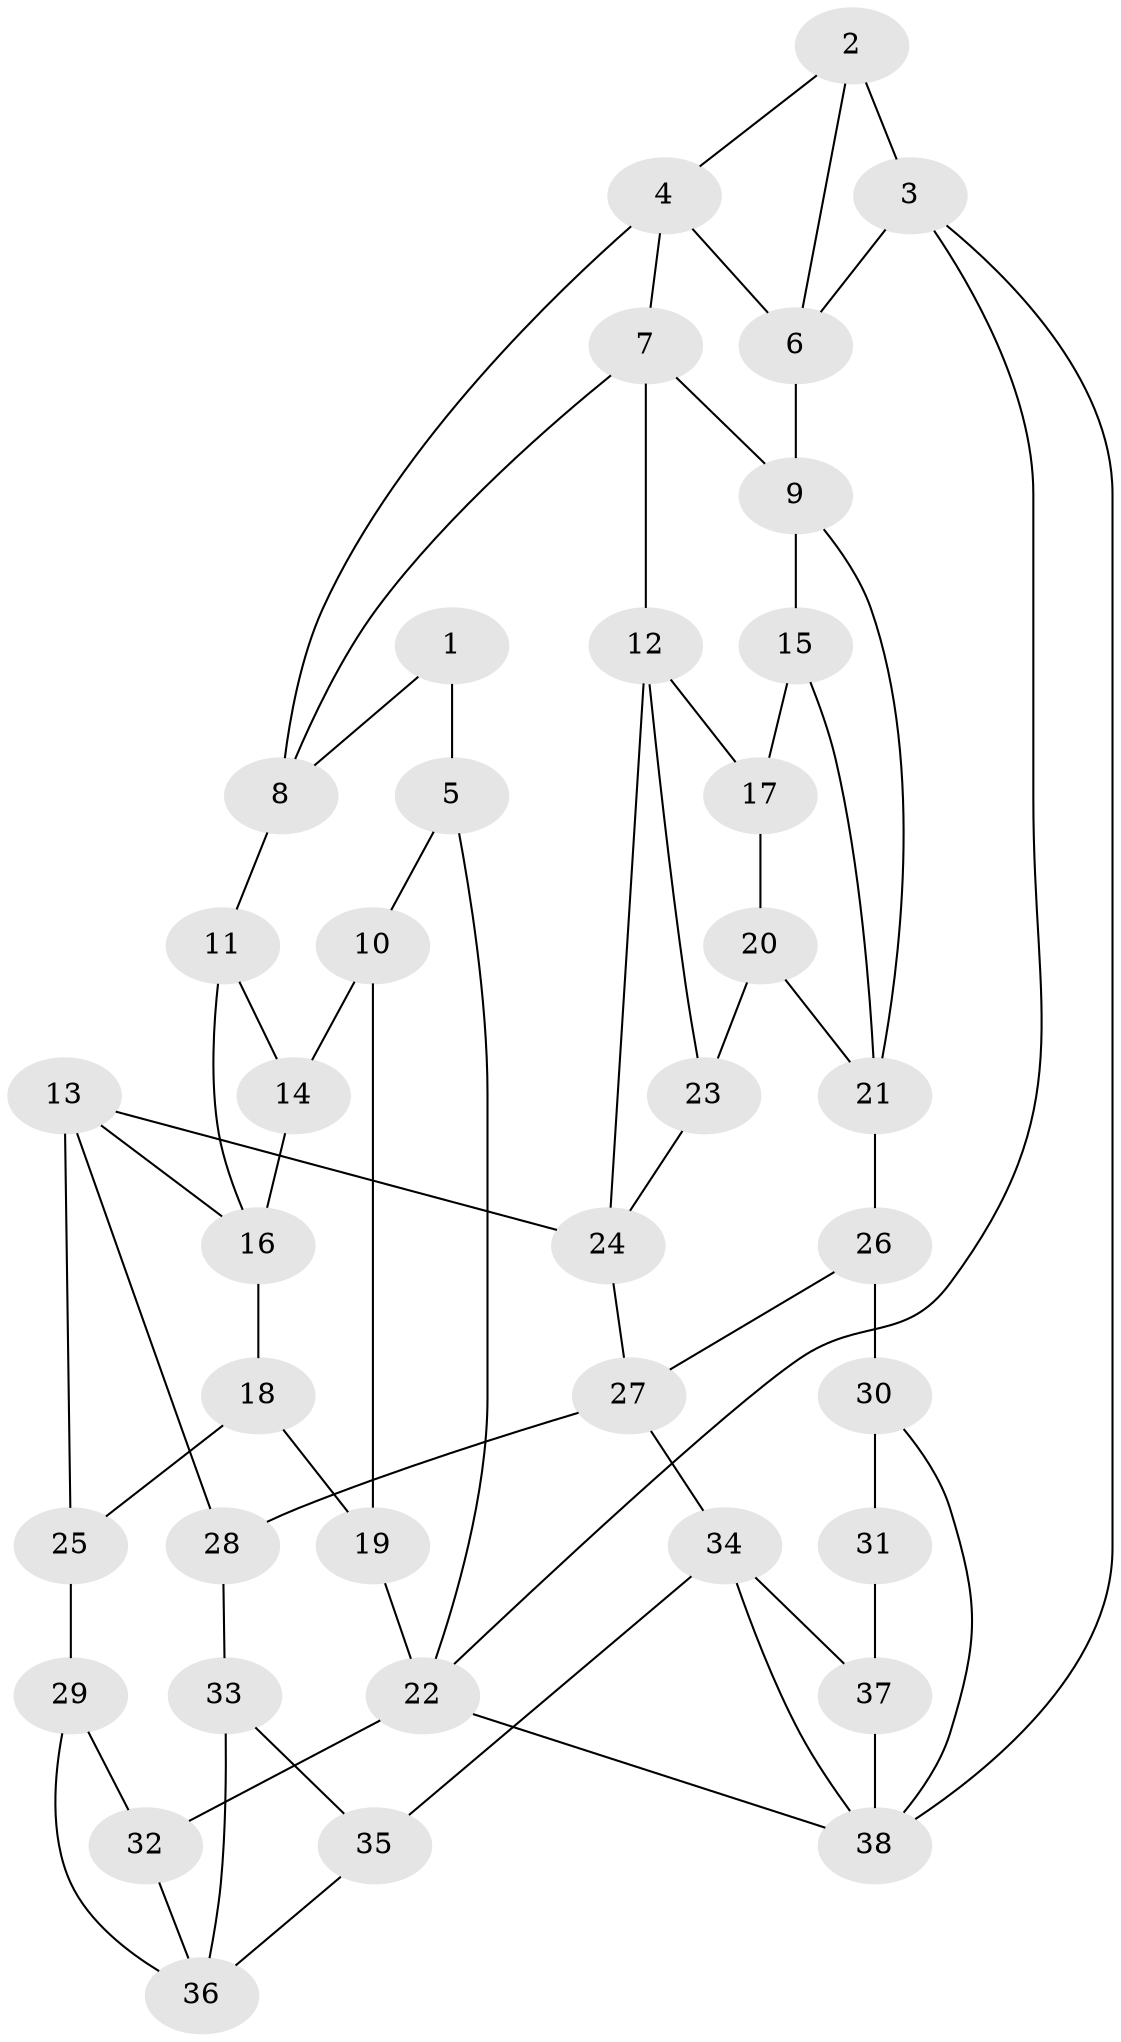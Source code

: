 // original degree distribution, {3: 0.028169014084507043, 4: 0.2676056338028169, 6: 0.22535211267605634, 5: 0.4788732394366197}
// Generated by graph-tools (version 1.1) at 2025/03/03/09/25 03:03:17]
// undirected, 38 vertices, 65 edges
graph export_dot {
graph [start="1"]
  node [color=gray90,style=filled];
  1;
  2;
  3;
  4;
  5;
  6;
  7;
  8;
  9;
  10;
  11;
  12;
  13;
  14;
  15;
  16;
  17;
  18;
  19;
  20;
  21;
  22;
  23;
  24;
  25;
  26;
  27;
  28;
  29;
  30;
  31;
  32;
  33;
  34;
  35;
  36;
  37;
  38;
  1 -- 5 [weight=2.0];
  1 -- 8 [weight=1.0];
  2 -- 3 [weight=2.0];
  2 -- 4 [weight=1.0];
  2 -- 6 [weight=1.0];
  3 -- 6 [weight=1.0];
  3 -- 22 [weight=1.0];
  3 -- 38 [weight=1.0];
  4 -- 6 [weight=1.0];
  4 -- 7 [weight=1.0];
  4 -- 8 [weight=1.0];
  5 -- 10 [weight=1.0];
  5 -- 22 [weight=1.0];
  6 -- 9 [weight=1.0];
  7 -- 8 [weight=1.0];
  7 -- 9 [weight=1.0];
  7 -- 12 [weight=1.0];
  8 -- 11 [weight=1.0];
  9 -- 15 [weight=1.0];
  9 -- 21 [weight=1.0];
  10 -- 14 [weight=2.0];
  10 -- 19 [weight=1.0];
  11 -- 14 [weight=1.0];
  11 -- 16 [weight=1.0];
  12 -- 17 [weight=1.0];
  12 -- 23 [weight=1.0];
  12 -- 24 [weight=1.0];
  13 -- 16 [weight=1.0];
  13 -- 24 [weight=1.0];
  13 -- 25 [weight=1.0];
  13 -- 28 [weight=1.0];
  14 -- 16 [weight=1.0];
  15 -- 17 [weight=2.0];
  15 -- 21 [weight=1.0];
  16 -- 18 [weight=1.0];
  17 -- 20 [weight=1.0];
  18 -- 19 [weight=1.0];
  18 -- 25 [weight=1.0];
  19 -- 22 [weight=2.0];
  20 -- 21 [weight=1.0];
  20 -- 23 [weight=2.0];
  21 -- 26 [weight=1.0];
  22 -- 32 [weight=1.0];
  22 -- 38 [weight=1.0];
  23 -- 24 [weight=1.0];
  24 -- 27 [weight=1.0];
  25 -- 29 [weight=2.0];
  26 -- 27 [weight=1.0];
  26 -- 30 [weight=2.0];
  27 -- 28 [weight=1.0];
  27 -- 34 [weight=1.0];
  28 -- 33 [weight=2.0];
  29 -- 32 [weight=1.0];
  29 -- 36 [weight=1.0];
  30 -- 31 [weight=1.0];
  30 -- 38 [weight=1.0];
  31 -- 37 [weight=2.0];
  32 -- 36 [weight=1.0];
  33 -- 35 [weight=1.0];
  33 -- 36 [weight=1.0];
  34 -- 35 [weight=1.0];
  34 -- 37 [weight=1.0];
  34 -- 38 [weight=1.0];
  35 -- 36 [weight=1.0];
  37 -- 38 [weight=1.0];
}
